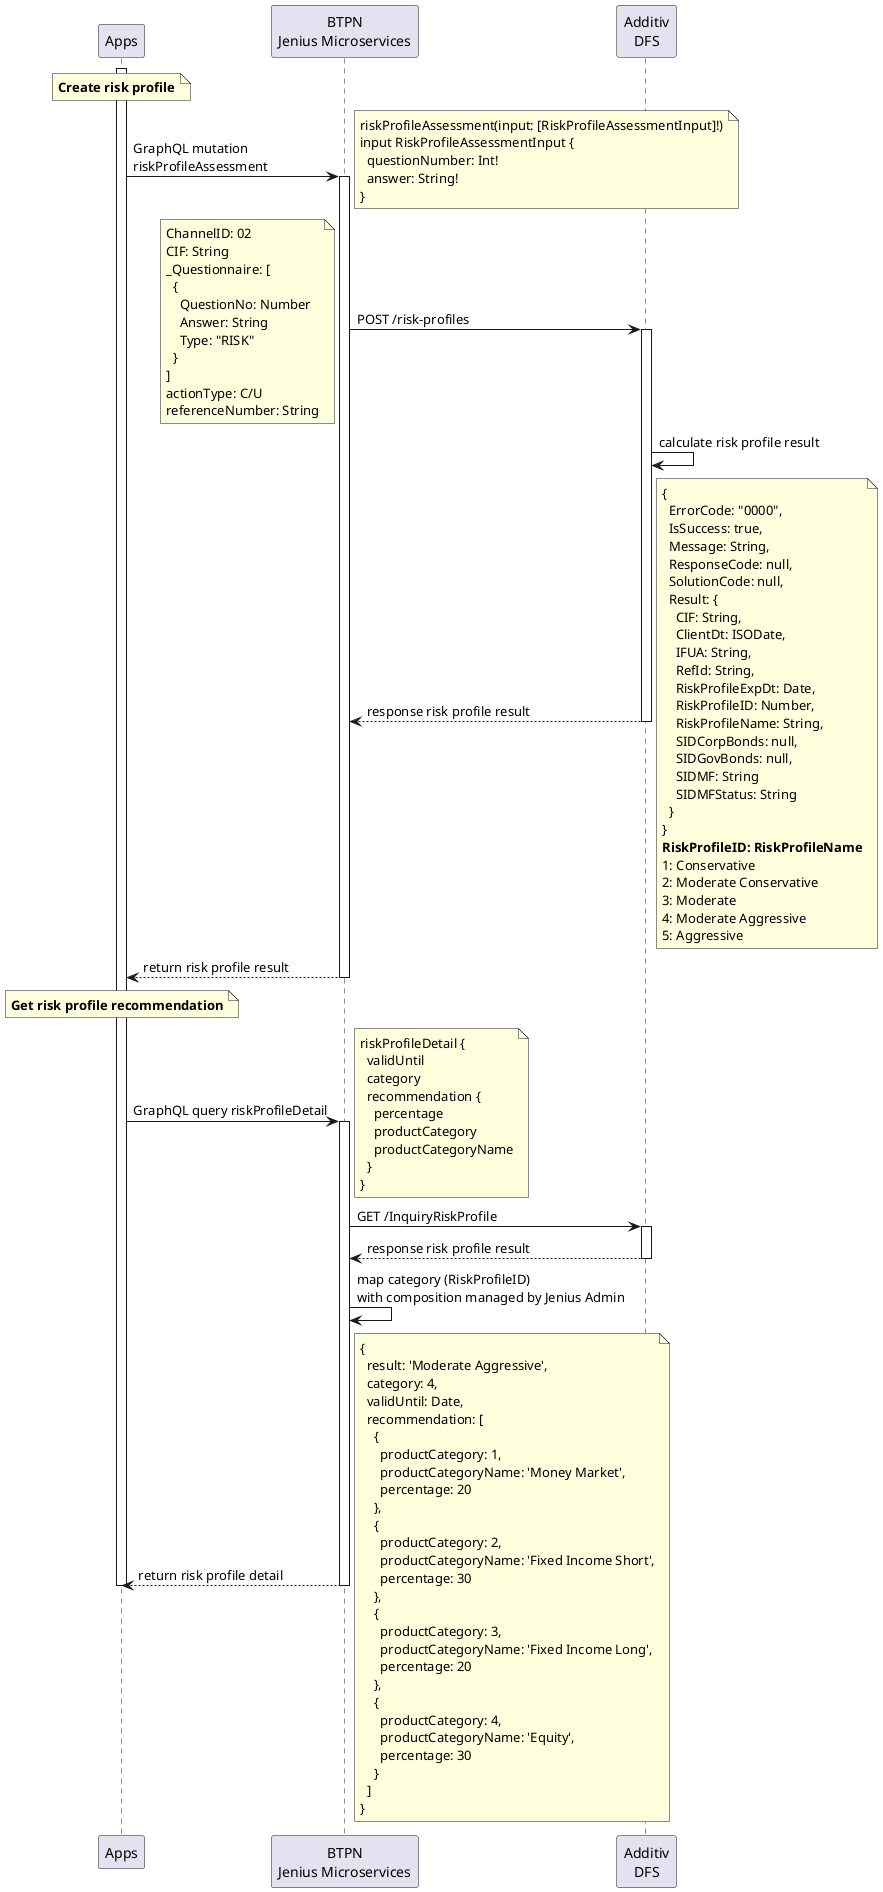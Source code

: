 @startuml risk profiles
participant "Apps" as app
participant "BTPN\nJenius Microservices" as ms
participant "Additiv\nDFS" as dfs

activate app
note over app: **Create risk profile**
app -> ms: GraphQL mutation\nriskProfileAssessment
activate ms
note right
riskProfileAssessment(input: [RiskProfileAssessmentInput]!)
input RiskProfileAssessmentInput {
  questionNumber: Int!
  answer: String!
}
end note
ms -> dfs: POST /risk-profiles
note left
ChannelID: 02
CIF: String
_Questionnaire: [
  {
    QuestionNo: Number
    Answer: String
    Type: "RISK"
  }
]
actionType: C/U
referenceNumber: String
end note
activate dfs
dfs -> dfs: calculate risk profile result
dfs --> ms: response risk profile result
note right
{
  ErrorCode: "0000",
  IsSuccess: true,
  Message: String,
  ResponseCode: null,
  SolutionCode: null,
  Result: {
    CIF: String,
    ClientDt: ISODate,
    IFUA: String,
    RefId: String,
    RiskProfileExpDt: Date,
    RiskProfileID: Number,
    RiskProfileName: String,
    SIDCorpBonds: null,
    SIDGovBonds: null,
    SIDMF: String
    SIDMFStatus: String
  }
}
**RiskProfileID: RiskProfileName**
1: Conservative
2: Moderate Conservative
3: Moderate
4: Moderate Aggressive
5: Aggressive
end note
deactivate dfs
ms --> app: return risk profile result
deactivate ms

note over app: **Get risk profile recommendation**
app -> ms: GraphQL query riskProfileDetail
note right
riskProfileDetail {
  validUntil
  category
  recommendation {
    percentage
    productCategory
    productCategoryName
  }
}
end note
activate ms
ms -> dfs: GET /InquiryRiskProfile
activate dfs
dfs --> ms: response risk profile result
deactivate dfs
ms -> ms: map category (RiskProfileID) \nwith composition managed by Jenius Admin
ms --> app: return risk profile detail
note right
{
  result: 'Moderate Aggressive',
  category: 4,
  validUntil: Date,
  recommendation: [
    {
      productCategory: 1,
      productCategoryName: 'Money Market',
      percentage: 20
    },
    {
      productCategory: 2,
      productCategoryName: 'Fixed Income Short',
      percentage: 30
    },
    {
      productCategory: 3,
      productCategoryName: 'Fixed Income Long',
      percentage: 20
    },
    {
      productCategory: 4,
      productCategoryName: 'Equity',
      percentage: 30
    }
  ]
}
end note
deactivate ms
deactivate app
@enduml